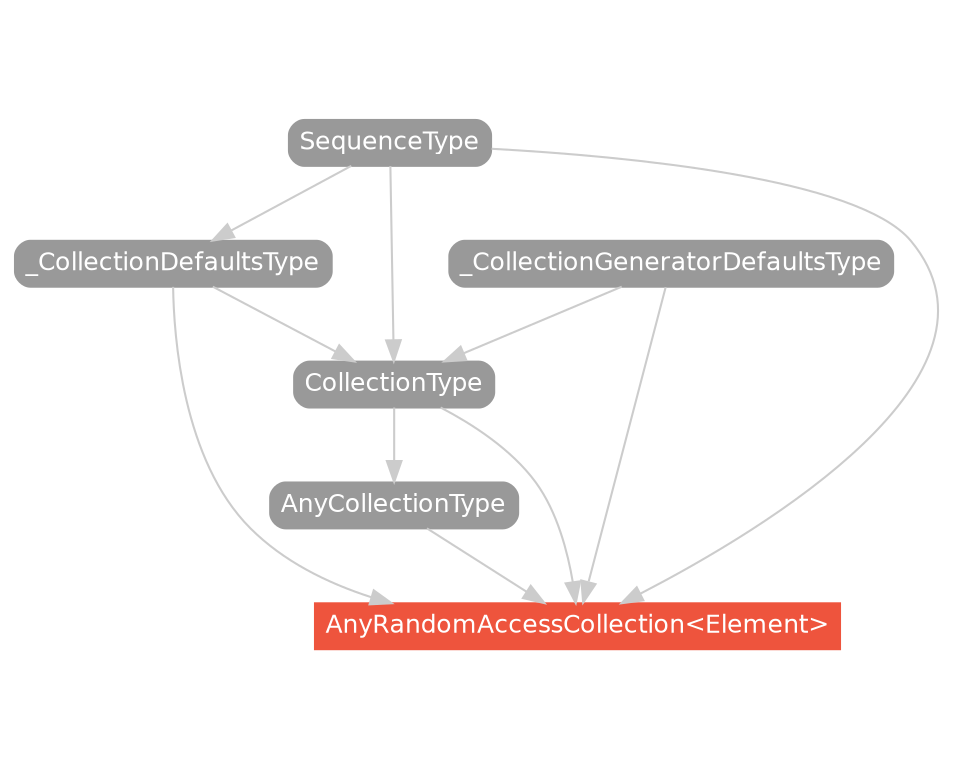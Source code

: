 strict digraph "AnyRandomAccessCollection<Element> - Type Hierarchy - SwiftDoc.org" {
    pad="0.1,0.8"
    node [shape=box, style="filled,rounded", color="#999999", fillcolor="#999999", fontcolor=white, fontname=Helvetica, fontnames="Helvetica,sansserif", fontsize=12, margin="0.07,0.05", height="0.3"]
    edge [color="#cccccc"]
    "AnyCollectionType" [URL="/protocol/AnyCollectionType/"]
    "AnyRandomAccessCollection<Element>" [URL="/type/AnyRandomAccessCollection/", style="filled", fillcolor="#ee543d", color="#ee543d"]
    "CollectionType" [URL="/protocol/CollectionType/"]
    "SequenceType" [URL="/protocol/SequenceType/"]
    "_CollectionDefaultsType" [URL="/protocol/_CollectionDefaultsType/"]
    "_CollectionGeneratorDefaultsType" [URL="/protocol/_CollectionGeneratorDefaultsType/"]    "AnyCollectionType" -> "AnyRandomAccessCollection<Element>"
    "CollectionType" -> "AnyRandomAccessCollection<Element>"
    "SequenceType" -> "AnyRandomAccessCollection<Element>"
    "_CollectionDefaultsType" -> "AnyRandomAccessCollection<Element>"
    "_CollectionGeneratorDefaultsType" -> "AnyRandomAccessCollection<Element>"
    "CollectionType" -> "AnyCollectionType"
    "SequenceType" -> "CollectionType"
    "_CollectionDefaultsType" -> "CollectionType"
    "_CollectionGeneratorDefaultsType" -> "CollectionType"
    "SequenceType" -> "_CollectionDefaultsType"
    "SequenceType" -> "CollectionType"
    "_CollectionDefaultsType" -> "CollectionType"
    "_CollectionGeneratorDefaultsType" -> "CollectionType"
    "SequenceType" -> "_CollectionDefaultsType"
    "SequenceType" -> "_CollectionDefaultsType"
    subgraph Types {
        rank = max; "AnyRandomAccessCollection<Element>";
    }
}